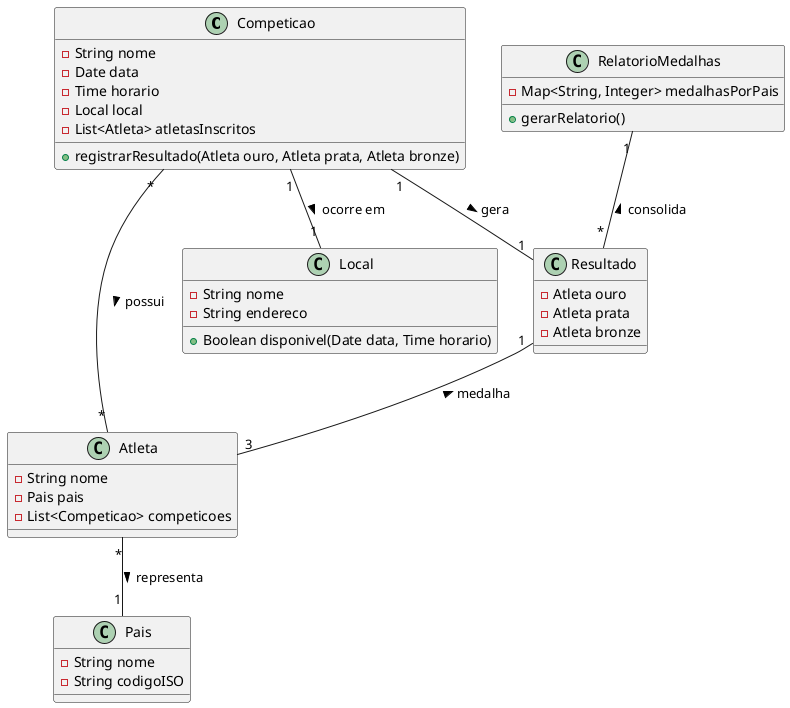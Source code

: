 @startuml

class Competicao {
    -String nome
    -Date data
    -Time horario
    -Local local
    -List<Atleta> atletasInscritos
    +registrarResultado(Atleta ouro, Atleta prata, Atleta bronze)
}

class Atleta {
    -String nome
    -Pais pais
    -List<Competicao> competicoes
}

class Pais {
    -String nome
    -String codigoISO
}

class Local {
    -String nome
    -String endereco
    +Boolean disponivel(Date data, Time horario)
}

class Resultado {
    -Atleta ouro
    -Atleta prata
    -Atleta bronze
}

class RelatorioMedalhas {
    -Map<String, Integer> medalhasPorPais
    +gerarRelatorio()
}

Competicao "*" -- "*" Atleta : possui >
Competicao "1" -- "1" Local : ocorre em >
Competicao "1" -- "1" Resultado : gera >
Resultado "1" -- "3" Atleta : < medalha
RelatorioMedalhas "1" -- "*" Resultado : < consolida
Atleta "*" -- "1" Pais : representa >

@enduml
